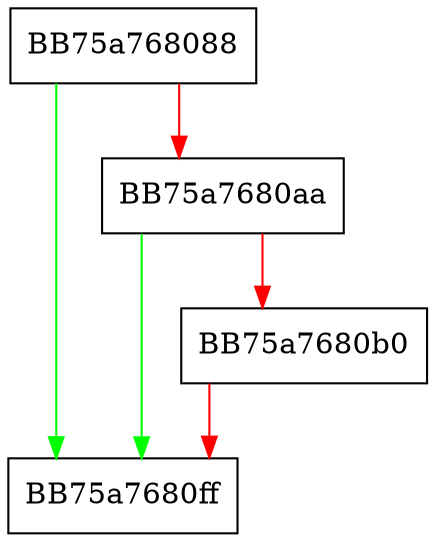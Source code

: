 digraph _Getcat {
  node [shape="box"];
  graph [splines=ortho];
  BB75a768088 -> BB75a7680ff [color="green"];
  BB75a768088 -> BB75a7680aa [color="red"];
  BB75a7680aa -> BB75a7680ff [color="green"];
  BB75a7680aa -> BB75a7680b0 [color="red"];
  BB75a7680b0 -> BB75a7680ff [color="red"];
}